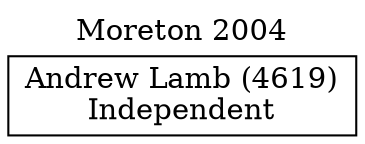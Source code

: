 // House preference flow
digraph "Andrew Lamb (4619)_Moreton_2004" {
	graph [label="Moreton 2004" labelloc=t mclimit=10]
	node [shape=box]
	"Andrew Lamb (4619)" [label="Andrew Lamb (4619)
Independent"]
}
